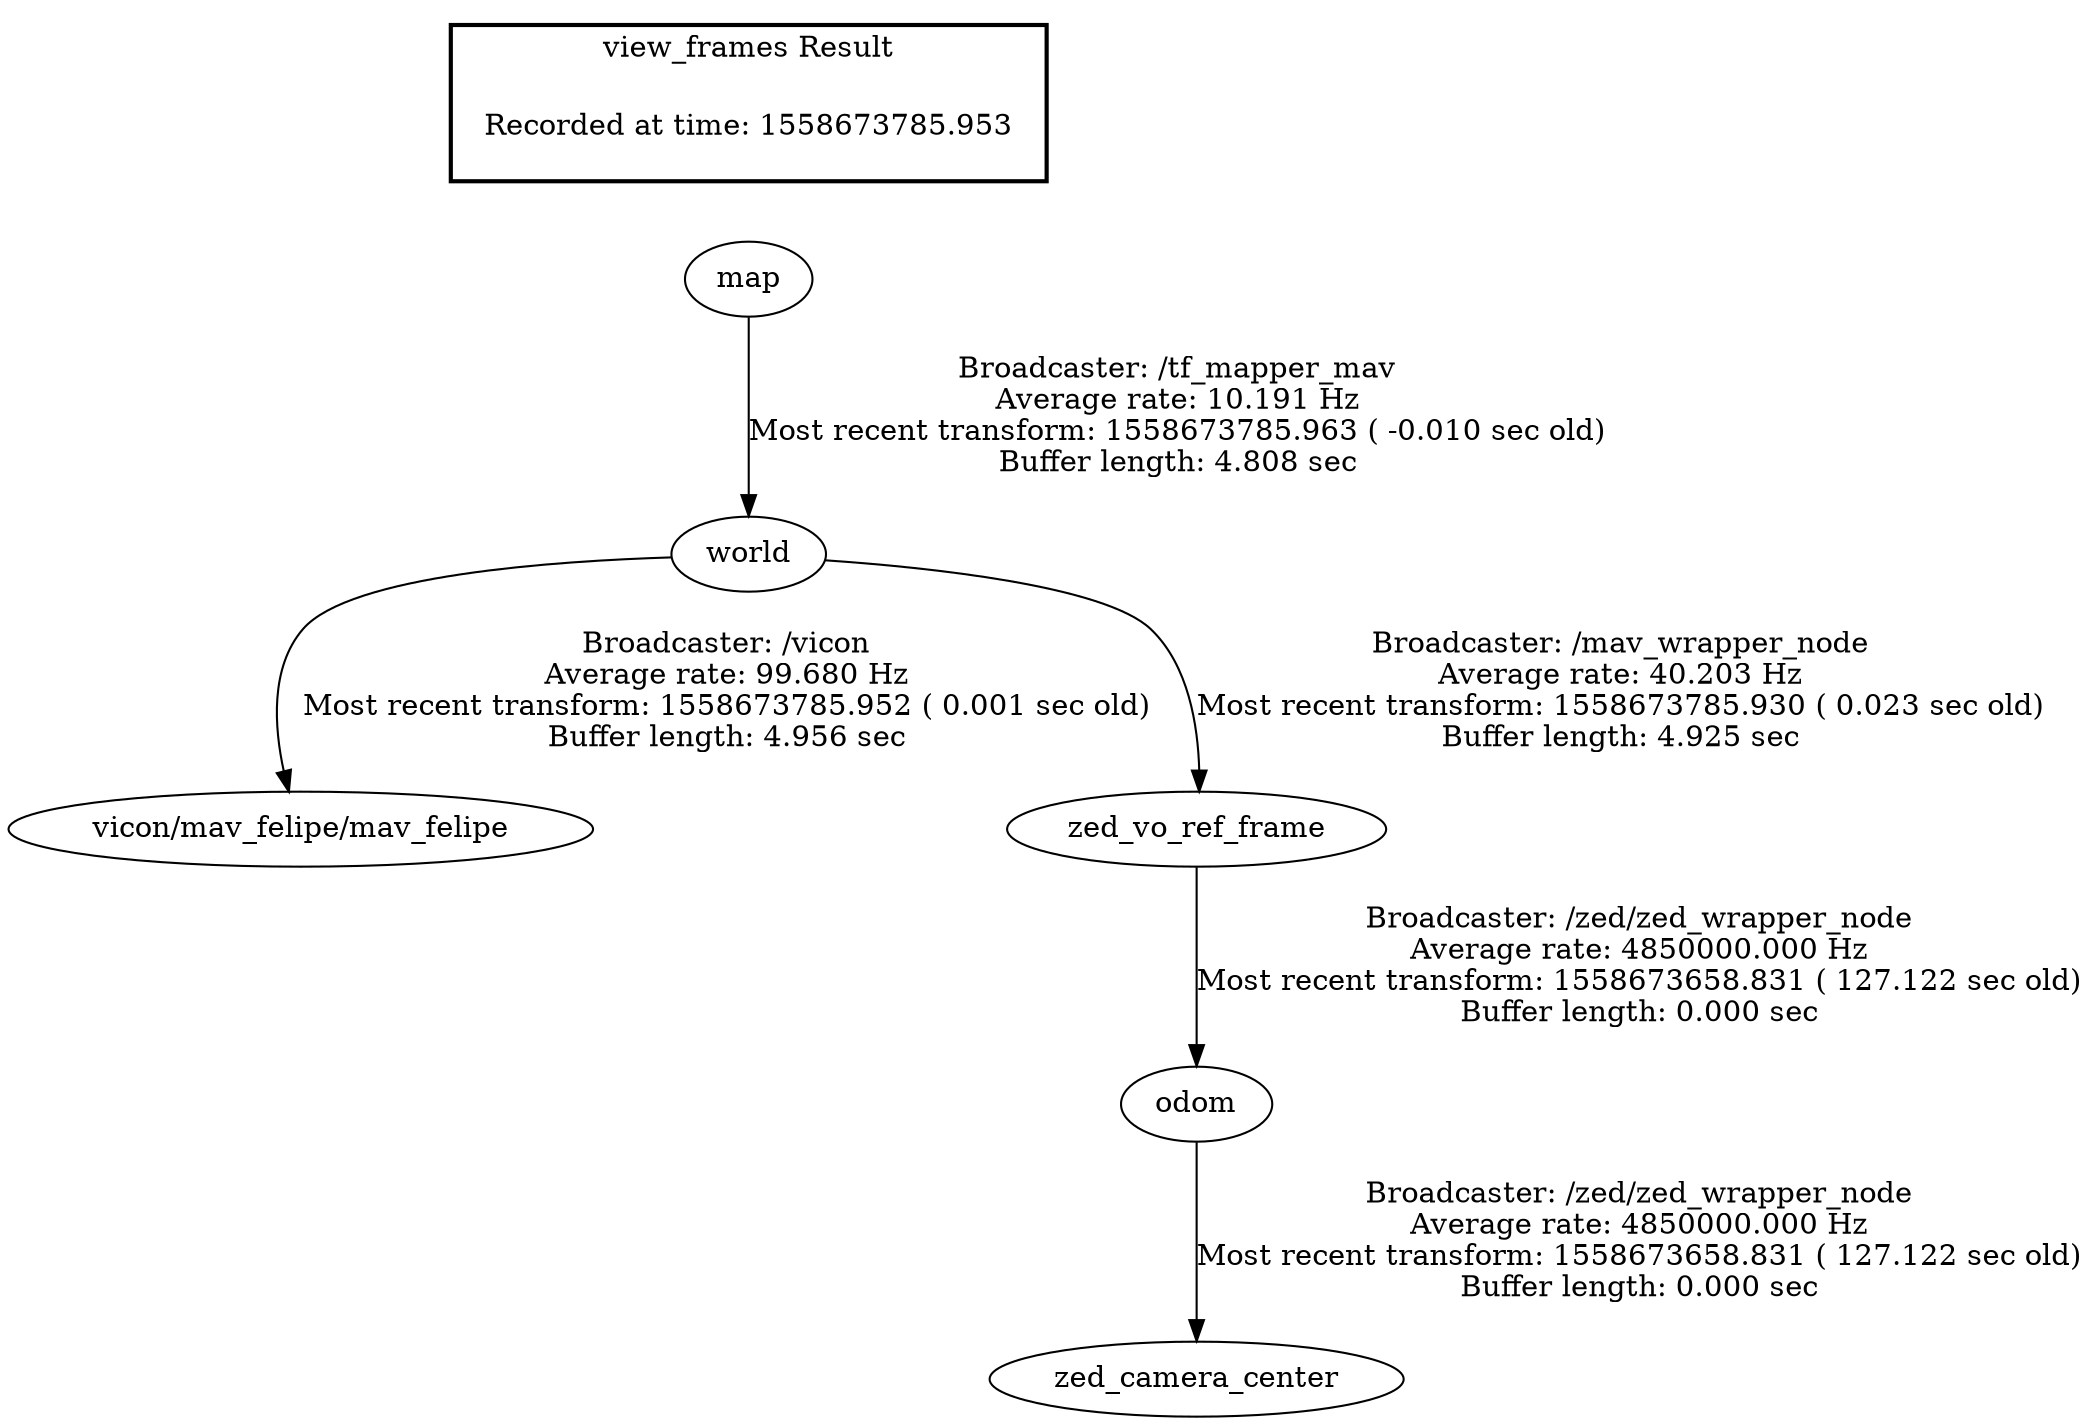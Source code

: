 digraph G {
"world" -> "vicon/mav_felipe/mav_felipe"[label="Broadcaster: /vicon\nAverage rate: 99.680 Hz\nMost recent transform: 1558673785.952 ( 0.001 sec old)\nBuffer length: 4.956 sec\n"];
"map" -> "world"[label="Broadcaster: /tf_mapper_mav\nAverage rate: 10.191 Hz\nMost recent transform: 1558673785.963 ( -0.010 sec old)\nBuffer length: 4.808 sec\n"];
"odom" -> "zed_camera_center"[label="Broadcaster: /zed/zed_wrapper_node\nAverage rate: 4850000.000 Hz\nMost recent transform: 1558673658.831 ( 127.122 sec old)\nBuffer length: 0.000 sec\n"];
"zed_vo_ref_frame" -> "odom"[label="Broadcaster: /zed/zed_wrapper_node\nAverage rate: 4850000.000 Hz\nMost recent transform: 1558673658.831 ( 127.122 sec old)\nBuffer length: 0.000 sec\n"];
"world" -> "zed_vo_ref_frame"[label="Broadcaster: /mav_wrapper_node\nAverage rate: 40.203 Hz\nMost recent transform: 1558673785.930 ( 0.023 sec old)\nBuffer length: 4.925 sec\n"];
edge [style=invis];
 subgraph cluster_legend { style=bold; color=black; label ="view_frames Result";
"Recorded at time: 1558673785.953"[ shape=plaintext ] ;
 }->"map";
}